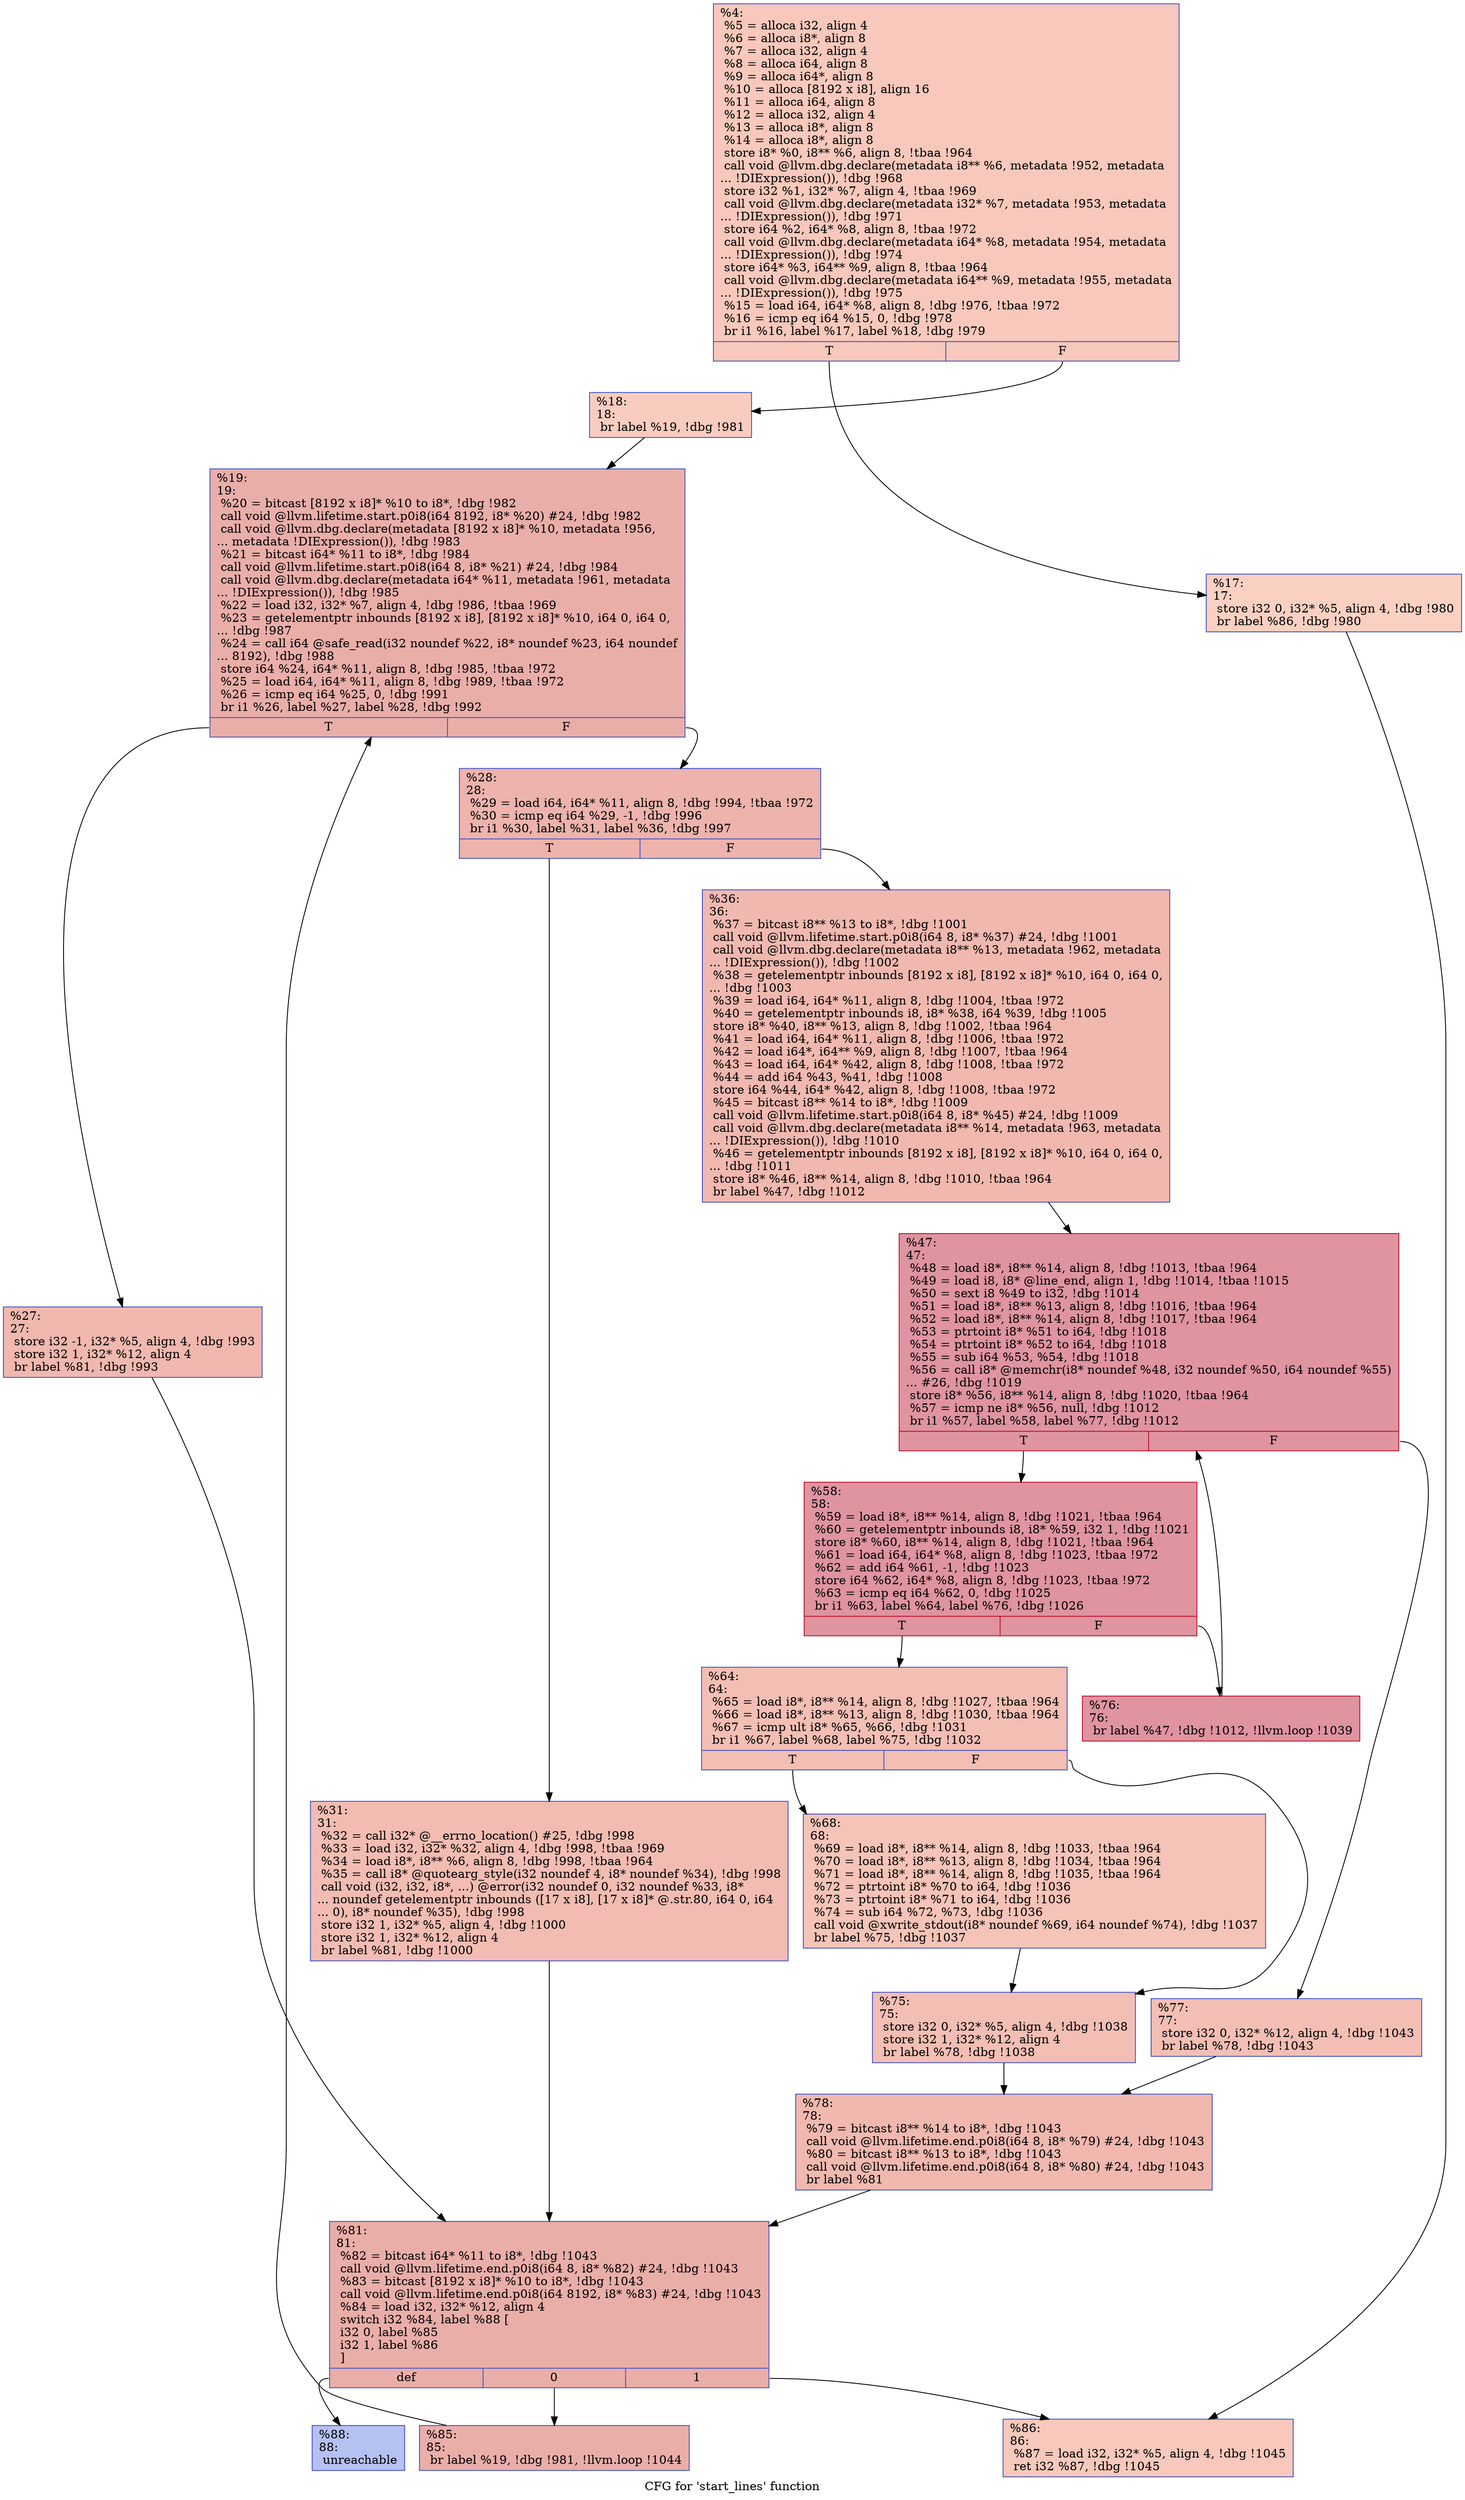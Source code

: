 digraph "CFG for 'start_lines' function" {
	label="CFG for 'start_lines' function";

	Node0x1085440 [shape=record,color="#3d50c3ff", style=filled, fillcolor="#ed836670",label="{%4:\l  %5 = alloca i32, align 4\l  %6 = alloca i8*, align 8\l  %7 = alloca i32, align 4\l  %8 = alloca i64, align 8\l  %9 = alloca i64*, align 8\l  %10 = alloca [8192 x i8], align 16\l  %11 = alloca i64, align 8\l  %12 = alloca i32, align 4\l  %13 = alloca i8*, align 8\l  %14 = alloca i8*, align 8\l  store i8* %0, i8** %6, align 8, !tbaa !964\l  call void @llvm.dbg.declare(metadata i8** %6, metadata !952, metadata\l... !DIExpression()), !dbg !968\l  store i32 %1, i32* %7, align 4, !tbaa !969\l  call void @llvm.dbg.declare(metadata i32* %7, metadata !953, metadata\l... !DIExpression()), !dbg !971\l  store i64 %2, i64* %8, align 8, !tbaa !972\l  call void @llvm.dbg.declare(metadata i64* %8, metadata !954, metadata\l... !DIExpression()), !dbg !974\l  store i64* %3, i64** %9, align 8, !tbaa !964\l  call void @llvm.dbg.declare(metadata i64** %9, metadata !955, metadata\l... !DIExpression()), !dbg !975\l  %15 = load i64, i64* %8, align 8, !dbg !976, !tbaa !972\l  %16 = icmp eq i64 %15, 0, !dbg !978\l  br i1 %16, label %17, label %18, !dbg !979\l|{<s0>T|<s1>F}}"];
	Node0x1085440:s0 -> Node0x10fdea0;
	Node0x1085440:s1 -> Node0x10fdef0;
	Node0x10fdea0 [shape=record,color="#3d50c3ff", style=filled, fillcolor="#f3947570",label="{%17:\l17:                                               \l  store i32 0, i32* %5, align 4, !dbg !980\l  br label %86, !dbg !980\l}"];
	Node0x10fdea0 -> Node0x10fe3f0;
	Node0x10fdef0 [shape=record,color="#3d50c3ff", style=filled, fillcolor="#f08b6e70",label="{%18:\l18:                                               \l  br label %19, !dbg !981\l}"];
	Node0x10fdef0 -> Node0x10fdf40;
	Node0x10fdf40 [shape=record,color="#3d50c3ff", style=filled, fillcolor="#d0473d70",label="{%19:\l19:                                               \l  %20 = bitcast [8192 x i8]* %10 to i8*, !dbg !982\l  call void @llvm.lifetime.start.p0i8(i64 8192, i8* %20) #24, !dbg !982\l  call void @llvm.dbg.declare(metadata [8192 x i8]* %10, metadata !956,\l... metadata !DIExpression()), !dbg !983\l  %21 = bitcast i64* %11 to i8*, !dbg !984\l  call void @llvm.lifetime.start.p0i8(i64 8, i8* %21) #24, !dbg !984\l  call void @llvm.dbg.declare(metadata i64* %11, metadata !961, metadata\l... !DIExpression()), !dbg !985\l  %22 = load i32, i32* %7, align 4, !dbg !986, !tbaa !969\l  %23 = getelementptr inbounds [8192 x i8], [8192 x i8]* %10, i64 0, i64 0,\l... !dbg !987\l  %24 = call i64 @safe_read(i32 noundef %22, i8* noundef %23, i64 noundef\l... 8192), !dbg !988\l  store i64 %24, i64* %11, align 8, !dbg !985, !tbaa !972\l  %25 = load i64, i64* %11, align 8, !dbg !989, !tbaa !972\l  %26 = icmp eq i64 %25, 0, !dbg !991\l  br i1 %26, label %27, label %28, !dbg !992\l|{<s0>T|<s1>F}}"];
	Node0x10fdf40:s0 -> Node0x10fdf90;
	Node0x10fdf40:s1 -> Node0x10fdfe0;
	Node0x10fdf90 [shape=record,color="#3d50c3ff", style=filled, fillcolor="#dc5d4a70",label="{%27:\l27:                                               \l  store i32 -1, i32* %5, align 4, !dbg !993\l  store i32 1, i32* %12, align 4\l  br label %81, !dbg !993\l}"];
	Node0x10fdf90 -> Node0x10fe350;
	Node0x10fdfe0 [shape=record,color="#3d50c3ff", style=filled, fillcolor="#d6524470",label="{%28:\l28:                                               \l  %29 = load i64, i64* %11, align 8, !dbg !994, !tbaa !972\l  %30 = icmp eq i64 %29, -1, !dbg !996\l  br i1 %30, label %31, label %36, !dbg !997\l|{<s0>T|<s1>F}}"];
	Node0x10fdfe0:s0 -> Node0x10fe030;
	Node0x10fdfe0:s1 -> Node0x10fe080;
	Node0x10fe030 [shape=record,color="#3d50c3ff", style=filled, fillcolor="#e1675170",label="{%31:\l31:                                               \l  %32 = call i32* @__errno_location() #25, !dbg !998\l  %33 = load i32, i32* %32, align 4, !dbg !998, !tbaa !969\l  %34 = load i8*, i8** %6, align 8, !dbg !998, !tbaa !964\l  %35 = call i8* @quotearg_style(i32 noundef 4, i8* noundef %34), !dbg !998\l  call void (i32, i32, i8*, ...) @error(i32 noundef 0, i32 noundef %33, i8*\l... noundef getelementptr inbounds ([17 x i8], [17 x i8]* @.str.80, i64 0, i64\l... 0), i8* noundef %35), !dbg !998\l  store i32 1, i32* %5, align 4, !dbg !1000\l  store i32 1, i32* %12, align 4\l  br label %81, !dbg !1000\l}"];
	Node0x10fe030 -> Node0x10fe350;
	Node0x10fe080 [shape=record,color="#3d50c3ff", style=filled, fillcolor="#dc5d4a70",label="{%36:\l36:                                               \l  %37 = bitcast i8** %13 to i8*, !dbg !1001\l  call void @llvm.lifetime.start.p0i8(i64 8, i8* %37) #24, !dbg !1001\l  call void @llvm.dbg.declare(metadata i8** %13, metadata !962, metadata\l... !DIExpression()), !dbg !1002\l  %38 = getelementptr inbounds [8192 x i8], [8192 x i8]* %10, i64 0, i64 0,\l... !dbg !1003\l  %39 = load i64, i64* %11, align 8, !dbg !1004, !tbaa !972\l  %40 = getelementptr inbounds i8, i8* %38, i64 %39, !dbg !1005\l  store i8* %40, i8** %13, align 8, !dbg !1002, !tbaa !964\l  %41 = load i64, i64* %11, align 8, !dbg !1006, !tbaa !972\l  %42 = load i64*, i64** %9, align 8, !dbg !1007, !tbaa !964\l  %43 = load i64, i64* %42, align 8, !dbg !1008, !tbaa !972\l  %44 = add i64 %43, %41, !dbg !1008\l  store i64 %44, i64* %42, align 8, !dbg !1008, !tbaa !972\l  %45 = bitcast i8** %14 to i8*, !dbg !1009\l  call void @llvm.lifetime.start.p0i8(i64 8, i8* %45) #24, !dbg !1009\l  call void @llvm.dbg.declare(metadata i8** %14, metadata !963, metadata\l... !DIExpression()), !dbg !1010\l  %46 = getelementptr inbounds [8192 x i8], [8192 x i8]* %10, i64 0, i64 0,\l... !dbg !1011\l  store i8* %46, i8** %14, align 8, !dbg !1010, !tbaa !964\l  br label %47, !dbg !1012\l}"];
	Node0x10fe080 -> Node0x10fe0d0;
	Node0x10fe0d0 [shape=record,color="#b70d28ff", style=filled, fillcolor="#b70d2870",label="{%47:\l47:                                               \l  %48 = load i8*, i8** %14, align 8, !dbg !1013, !tbaa !964\l  %49 = load i8, i8* @line_end, align 1, !dbg !1014, !tbaa !1015\l  %50 = sext i8 %49 to i32, !dbg !1014\l  %51 = load i8*, i8** %13, align 8, !dbg !1016, !tbaa !964\l  %52 = load i8*, i8** %14, align 8, !dbg !1017, !tbaa !964\l  %53 = ptrtoint i8* %51 to i64, !dbg !1018\l  %54 = ptrtoint i8* %52 to i64, !dbg !1018\l  %55 = sub i64 %53, %54, !dbg !1018\l  %56 = call i8* @memchr(i8* noundef %48, i32 noundef %50, i64 noundef %55)\l... #26, !dbg !1019\l  store i8* %56, i8** %14, align 8, !dbg !1020, !tbaa !964\l  %57 = icmp ne i8* %56, null, !dbg !1012\l  br i1 %57, label %58, label %77, !dbg !1012\l|{<s0>T|<s1>F}}"];
	Node0x10fe0d0:s0 -> Node0x10fe120;
	Node0x10fe0d0:s1 -> Node0x10fe2b0;
	Node0x10fe120 [shape=record,color="#b70d28ff", style=filled, fillcolor="#b70d2870",label="{%58:\l58:                                               \l  %59 = load i8*, i8** %14, align 8, !dbg !1021, !tbaa !964\l  %60 = getelementptr inbounds i8, i8* %59, i32 1, !dbg !1021\l  store i8* %60, i8** %14, align 8, !dbg !1021, !tbaa !964\l  %61 = load i64, i64* %8, align 8, !dbg !1023, !tbaa !972\l  %62 = add i64 %61, -1, !dbg !1023\l  store i64 %62, i64* %8, align 8, !dbg !1023, !tbaa !972\l  %63 = icmp eq i64 %62, 0, !dbg !1025\l  br i1 %63, label %64, label %76, !dbg !1026\l|{<s0>T|<s1>F}}"];
	Node0x10fe120:s0 -> Node0x10fe170;
	Node0x10fe120:s1 -> Node0x10fe260;
	Node0x10fe170 [shape=record,color="#3d50c3ff", style=filled, fillcolor="#e36c5570",label="{%64:\l64:                                               \l  %65 = load i8*, i8** %14, align 8, !dbg !1027, !tbaa !964\l  %66 = load i8*, i8** %13, align 8, !dbg !1030, !tbaa !964\l  %67 = icmp ult i8* %65, %66, !dbg !1031\l  br i1 %67, label %68, label %75, !dbg !1032\l|{<s0>T|<s1>F}}"];
	Node0x10fe170:s0 -> Node0x10fe1c0;
	Node0x10fe170:s1 -> Node0x10fe210;
	Node0x10fe1c0 [shape=record,color="#3d50c3ff", style=filled, fillcolor="#e8765c70",label="{%68:\l68:                                               \l  %69 = load i8*, i8** %14, align 8, !dbg !1033, !tbaa !964\l  %70 = load i8*, i8** %13, align 8, !dbg !1034, !tbaa !964\l  %71 = load i8*, i8** %14, align 8, !dbg !1035, !tbaa !964\l  %72 = ptrtoint i8* %70 to i64, !dbg !1036\l  %73 = ptrtoint i8* %71 to i64, !dbg !1036\l  %74 = sub i64 %72, %73, !dbg !1036\l  call void @xwrite_stdout(i8* noundef %69, i64 noundef %74), !dbg !1037\l  br label %75, !dbg !1037\l}"];
	Node0x10fe1c0 -> Node0x10fe210;
	Node0x10fe210 [shape=record,color="#3d50c3ff", style=filled, fillcolor="#e36c5570",label="{%75:\l75:                                               \l  store i32 0, i32* %5, align 4, !dbg !1038\l  store i32 1, i32* %12, align 4\l  br label %78, !dbg !1038\l}"];
	Node0x10fe210 -> Node0x10fe300;
	Node0x10fe260 [shape=record,color="#b70d28ff", style=filled, fillcolor="#b70d2870",label="{%76:\l76:                                               \l  br label %47, !dbg !1012, !llvm.loop !1039\l}"];
	Node0x10fe260 -> Node0x10fe0d0;
	Node0x10fe2b0 [shape=record,color="#3d50c3ff", style=filled, fillcolor="#e36c5570",label="{%77:\l77:                                               \l  store i32 0, i32* %12, align 4, !dbg !1043\l  br label %78, !dbg !1043\l}"];
	Node0x10fe2b0 -> Node0x10fe300;
	Node0x10fe300 [shape=record,color="#3d50c3ff", style=filled, fillcolor="#dc5d4a70",label="{%78:\l78:                                               \l  %79 = bitcast i8** %14 to i8*, !dbg !1043\l  call void @llvm.lifetime.end.p0i8(i64 8, i8* %79) #24, !dbg !1043\l  %80 = bitcast i8** %13 to i8*, !dbg !1043\l  call void @llvm.lifetime.end.p0i8(i64 8, i8* %80) #24, !dbg !1043\l  br label %81\l}"];
	Node0x10fe300 -> Node0x10fe350;
	Node0x10fe350 [shape=record,color="#3d50c3ff", style=filled, fillcolor="#d0473d70",label="{%81:\l81:                                               \l  %82 = bitcast i64* %11 to i8*, !dbg !1043\l  call void @llvm.lifetime.end.p0i8(i64 8, i8* %82) #24, !dbg !1043\l  %83 = bitcast [8192 x i8]* %10 to i8*, !dbg !1043\l  call void @llvm.lifetime.end.p0i8(i64 8192, i8* %83) #24, !dbg !1043\l  %84 = load i32, i32* %12, align 4\l  switch i32 %84, label %88 [\l    i32 0, label %85\l    i32 1, label %86\l  ]\l|{<s0>def|<s1>0|<s2>1}}"];
	Node0x10fe350:s0 -> Node0x10fe440;
	Node0x10fe350:s1 -> Node0x10fe3a0;
	Node0x10fe350:s2 -> Node0x10fe3f0;
	Node0x10fe3a0 [shape=record,color="#3d50c3ff", style=filled, fillcolor="#d0473d70",label="{%85:\l85:                                               \l  br label %19, !dbg !981, !llvm.loop !1044\l}"];
	Node0x10fe3a0 -> Node0x10fdf40;
	Node0x10fe3f0 [shape=record,color="#3d50c3ff", style=filled, fillcolor="#ed836670",label="{%86:\l86:                                               \l  %87 = load i32, i32* %5, align 4, !dbg !1045\l  ret i32 %87, !dbg !1045\l}"];
	Node0x10fe440 [shape=record,color="#3d50c3ff", style=filled, fillcolor="#5572df70",label="{%88:\l88:                                               \l  unreachable\l}"];
}
